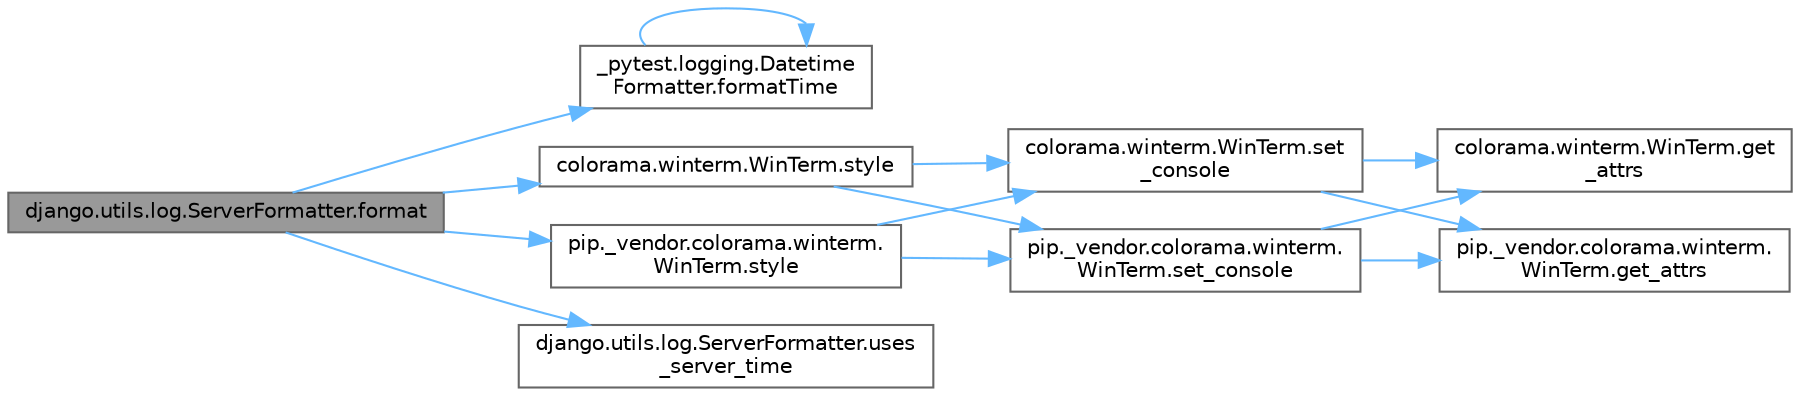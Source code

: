 digraph "django.utils.log.ServerFormatter.format"
{
 // LATEX_PDF_SIZE
  bgcolor="transparent";
  edge [fontname=Helvetica,fontsize=10,labelfontname=Helvetica,labelfontsize=10];
  node [fontname=Helvetica,fontsize=10,shape=box,height=0.2,width=0.4];
  rankdir="LR";
  Node1 [id="Node000001",label="django.utils.log.ServerFormatter.format",height=0.2,width=0.4,color="gray40", fillcolor="grey60", style="filled", fontcolor="black",tooltip=" "];
  Node1 -> Node2 [id="edge1_Node000001_Node000002",color="steelblue1",style="solid",tooltip=" "];
  Node2 [id="Node000002",label="_pytest.logging.Datetime\lFormatter.formatTime",height=0.2,width=0.4,color="grey40", fillcolor="white", style="filled",URL="$class__pytest_1_1logging_1_1_datetime_formatter.html#ad1340677e5c8e80b6e826d0e0c2097c5",tooltip=" "];
  Node2 -> Node2 [id="edge2_Node000002_Node000002",color="steelblue1",style="solid",tooltip=" "];
  Node1 -> Node3 [id="edge3_Node000001_Node000003",color="steelblue1",style="solid",tooltip=" "];
  Node3 [id="Node000003",label="colorama.winterm.WinTerm.style",height=0.2,width=0.4,color="grey40", fillcolor="white", style="filled",URL="$classcolorama_1_1winterm_1_1_win_term.html#a506343ed97737721f4046d5e741a8b2c",tooltip=" "];
  Node3 -> Node4 [id="edge4_Node000003_Node000004",color="steelblue1",style="solid",tooltip=" "];
  Node4 [id="Node000004",label="colorama.winterm.WinTerm.set\l_console",height=0.2,width=0.4,color="grey40", fillcolor="white", style="filled",URL="$classcolorama_1_1winterm_1_1_win_term.html#af6dff6de729a3ee36986b1eaa71c6511",tooltip=" "];
  Node4 -> Node5 [id="edge5_Node000004_Node000005",color="steelblue1",style="solid",tooltip=" "];
  Node5 [id="Node000005",label="colorama.winterm.WinTerm.get\l_attrs",height=0.2,width=0.4,color="grey40", fillcolor="white", style="filled",URL="$classcolorama_1_1winterm_1_1_win_term.html#a36d1e8fb4290468498a142b1689db493",tooltip=" "];
  Node4 -> Node6 [id="edge6_Node000004_Node000006",color="steelblue1",style="solid",tooltip=" "];
  Node6 [id="Node000006",label="pip._vendor.colorama.winterm.\lWinTerm.get_attrs",height=0.2,width=0.4,color="grey40", fillcolor="white", style="filled",URL="$classpip_1_1__vendor_1_1colorama_1_1winterm_1_1_win_term.html#a931b76fd272c641588c8d7057c39bce8",tooltip=" "];
  Node3 -> Node7 [id="edge7_Node000003_Node000007",color="steelblue1",style="solid",tooltip=" "];
  Node7 [id="Node000007",label="pip._vendor.colorama.winterm.\lWinTerm.set_console",height=0.2,width=0.4,color="grey40", fillcolor="white", style="filled",URL="$classpip_1_1__vendor_1_1colorama_1_1winterm_1_1_win_term.html#a08e789eea2bbcbc4a02c04f6a340e038",tooltip=" "];
  Node7 -> Node5 [id="edge8_Node000007_Node000005",color="steelblue1",style="solid",tooltip=" "];
  Node7 -> Node6 [id="edge9_Node000007_Node000006",color="steelblue1",style="solid",tooltip=" "];
  Node1 -> Node8 [id="edge10_Node000001_Node000008",color="steelblue1",style="solid",tooltip=" "];
  Node8 [id="Node000008",label="pip._vendor.colorama.winterm.\lWinTerm.style",height=0.2,width=0.4,color="grey40", fillcolor="white", style="filled",URL="$classpip_1_1__vendor_1_1colorama_1_1winterm_1_1_win_term.html#a942dc25f8c2ec982d2ff799ec02ec593",tooltip=" "];
  Node8 -> Node4 [id="edge11_Node000008_Node000004",color="steelblue1",style="solid",tooltip=" "];
  Node8 -> Node7 [id="edge12_Node000008_Node000007",color="steelblue1",style="solid",tooltip=" "];
  Node1 -> Node9 [id="edge13_Node000001_Node000009",color="steelblue1",style="solid",tooltip=" "];
  Node9 [id="Node000009",label="django.utils.log.ServerFormatter.uses\l_server_time",height=0.2,width=0.4,color="grey40", fillcolor="white", style="filled",URL="$classdjango_1_1utils_1_1log_1_1_server_formatter.html#a6e2d294b3922a43ffa055307e71defe4",tooltip=" "];
}
